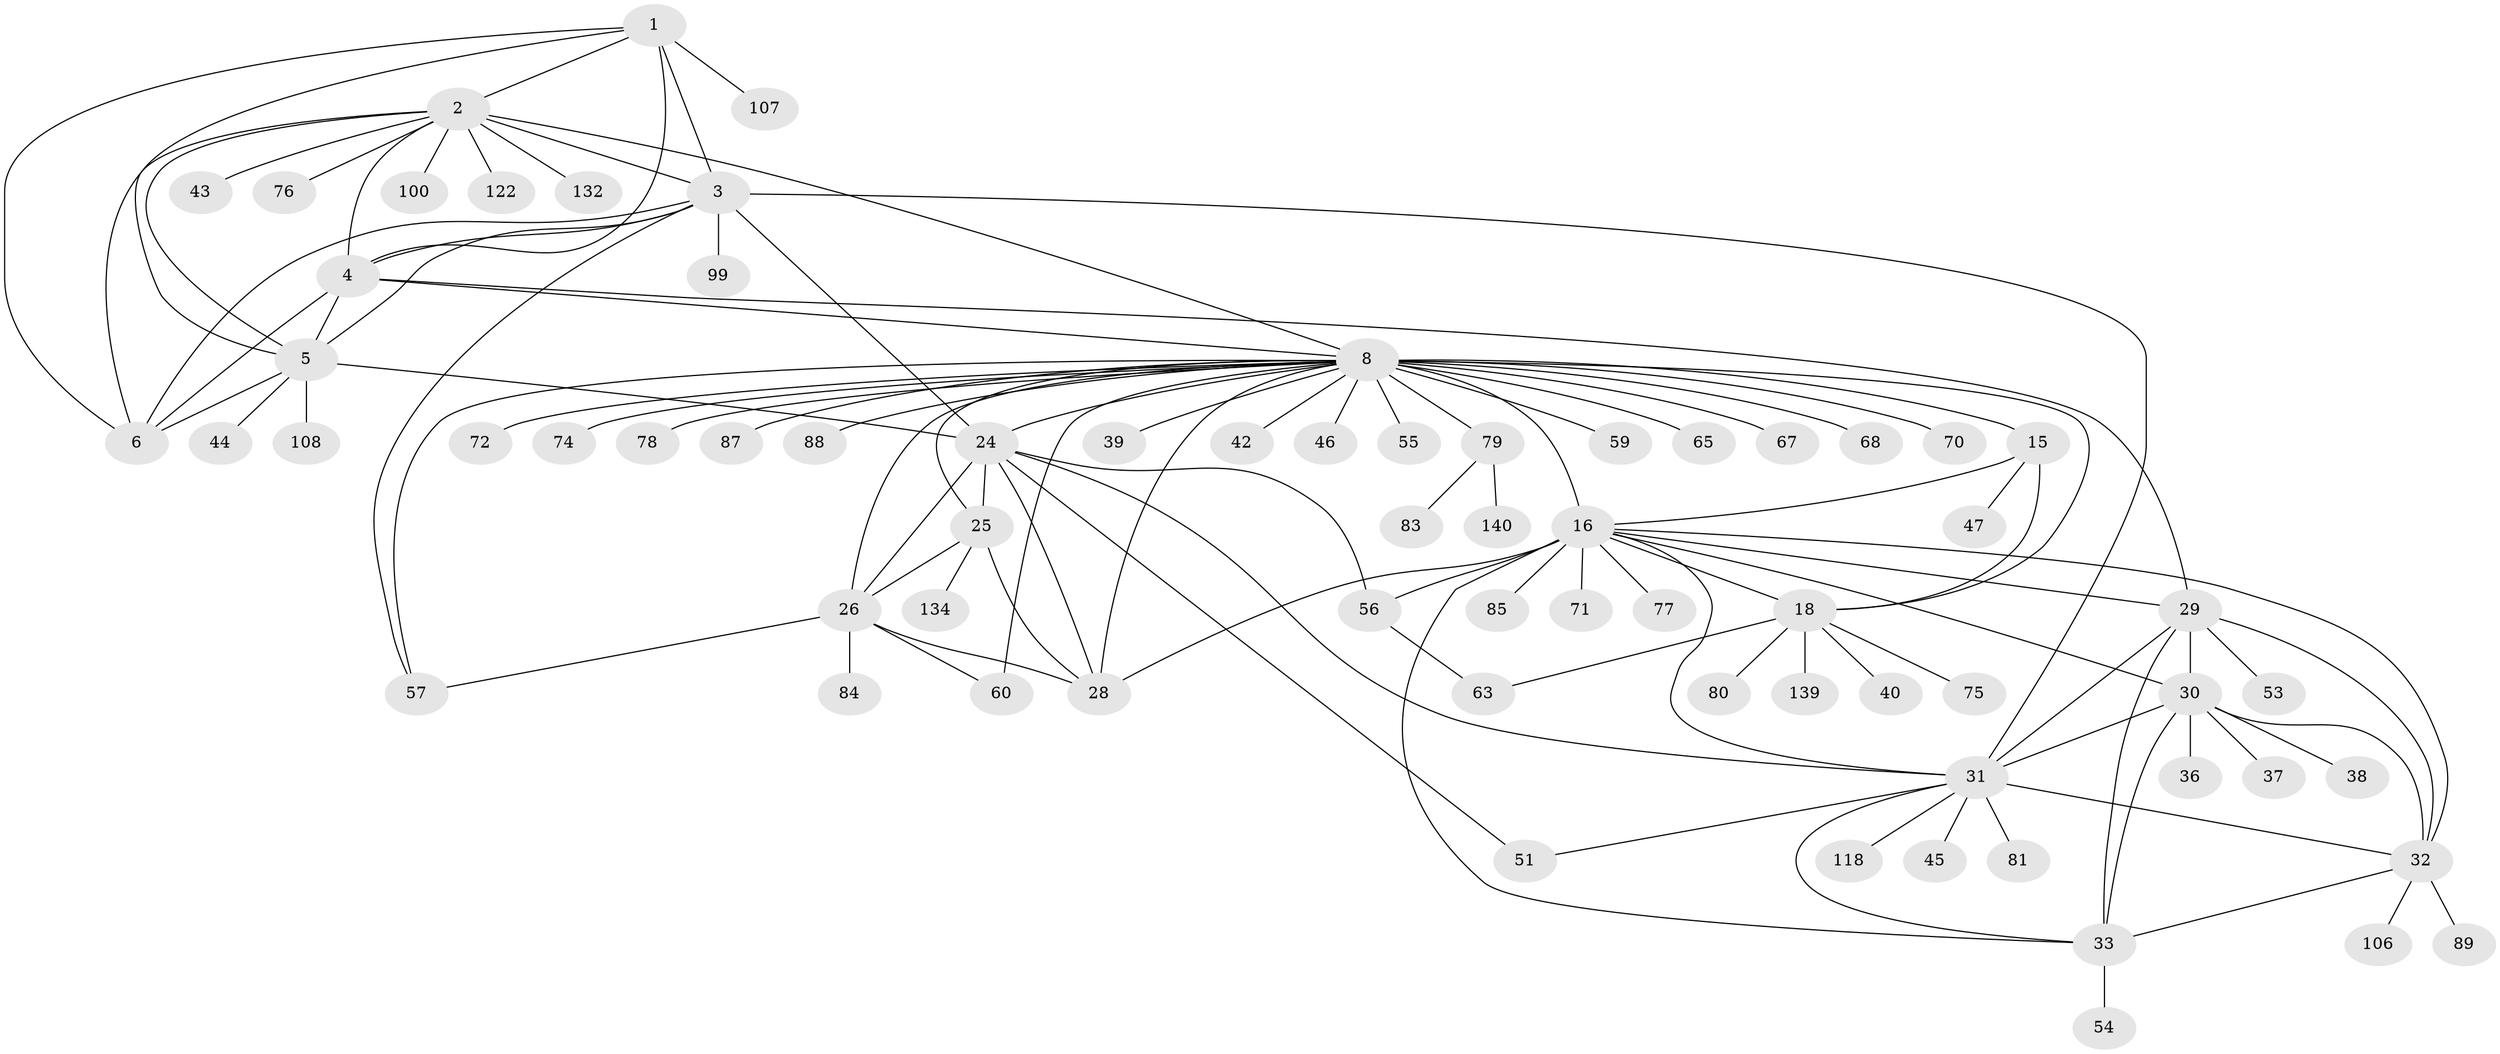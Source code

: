 // original degree distribution, {7: 0.02857142857142857, 12: 0.02142857142857143, 10: 0.04285714285714286, 8: 0.04285714285714286, 9: 0.07142857142857142, 6: 0.007142857142857143, 15: 0.007142857142857143, 11: 0.02142857142857143, 14: 0.007142857142857143, 2: 0.15714285714285714, 1: 0.5571428571428572, 3: 0.02857142857142857, 4: 0.007142857142857143}
// Generated by graph-tools (version 1.1) at 2025/16/03/09/25 04:16:06]
// undirected, 70 vertices, 111 edges
graph export_dot {
graph [start="1"]
  node [color=gray90,style=filled];
  1;
  2;
  3 [super="+7+50"];
  4;
  5;
  6 [super="+113"];
  8 [super="+17+98+9+10"];
  15;
  16 [super="+19+109+41+66"];
  18;
  24 [super="+125+27"];
  25;
  26 [super="+49+110+48"];
  28;
  29 [super="+86+94+124+131"];
  30 [super="+52+34"];
  31;
  32;
  33 [super="+104"];
  36 [super="+61"];
  37;
  38;
  39;
  40;
  42 [super="+101+129"];
  43;
  44;
  45;
  46;
  47 [super="+64"];
  51;
  53 [super="+137"];
  54;
  55;
  56;
  57 [super="+123"];
  59;
  60;
  63 [super="+135"];
  65;
  67;
  68;
  70;
  71;
  72;
  74;
  75;
  76;
  77;
  78 [super="+133"];
  79;
  80;
  81;
  83;
  84;
  85;
  87;
  88;
  89;
  99;
  100;
  106;
  107;
  108;
  118;
  122;
  132;
  134;
  139;
  140;
  1 -- 2;
  1 -- 3 [weight=2];
  1 -- 4;
  1 -- 5;
  1 -- 6;
  1 -- 107;
  2 -- 3 [weight=2];
  2 -- 4;
  2 -- 5;
  2 -- 6;
  2 -- 43;
  2 -- 76;
  2 -- 100;
  2 -- 122;
  2 -- 132;
  2 -- 8;
  3 -- 4 [weight=2];
  3 -- 5 [weight=2];
  3 -- 6 [weight=2];
  3 -- 31;
  3 -- 99;
  3 -- 24;
  3 -- 57;
  4 -- 5;
  4 -- 6;
  4 -- 8;
  4 -- 29;
  5 -- 6;
  5 -- 44;
  5 -- 108;
  5 -- 24;
  8 -- 65 [weight=2];
  8 -- 74;
  8 -- 78;
  8 -- 15 [weight=2];
  8 -- 16 [weight=8];
  8 -- 18 [weight=2];
  8 -- 87;
  8 -- 57;
  8 -- 59;
  8 -- 60;
  8 -- 67;
  8 -- 68;
  8 -- 70;
  8 -- 72;
  8 -- 79;
  8 -- 88;
  8 -- 24 [weight=4];
  8 -- 26 [weight=2];
  8 -- 25 [weight=2];
  8 -- 28 [weight=2];
  8 -- 39;
  8 -- 42;
  8 -- 46;
  8 -- 55;
  15 -- 16 [weight=3];
  15 -- 18;
  15 -- 47;
  16 -- 18 [weight=3];
  16 -- 71;
  16 -- 77;
  16 -- 85;
  16 -- 28 [weight=2];
  16 -- 29;
  16 -- 30 [weight=2];
  16 -- 31;
  16 -- 32;
  16 -- 33;
  16 -- 56 [weight=2];
  18 -- 40;
  18 -- 63;
  18 -- 75;
  18 -- 80;
  18 -- 139;
  24 -- 25 [weight=2];
  24 -- 26 [weight=2];
  24 -- 28 [weight=2];
  24 -- 31;
  24 -- 56;
  24 -- 51;
  25 -- 26;
  25 -- 28;
  25 -- 134;
  26 -- 28;
  26 -- 57;
  26 -- 84;
  26 -- 60;
  29 -- 30 [weight=2];
  29 -- 31;
  29 -- 32;
  29 -- 33;
  29 -- 53;
  30 -- 31 [weight=2];
  30 -- 32 [weight=2];
  30 -- 33 [weight=2];
  30 -- 36;
  30 -- 37;
  30 -- 38;
  31 -- 32;
  31 -- 33;
  31 -- 45;
  31 -- 51;
  31 -- 81;
  31 -- 118;
  32 -- 33;
  32 -- 89;
  32 -- 106;
  33 -- 54;
  56 -- 63;
  79 -- 83;
  79 -- 140;
}
